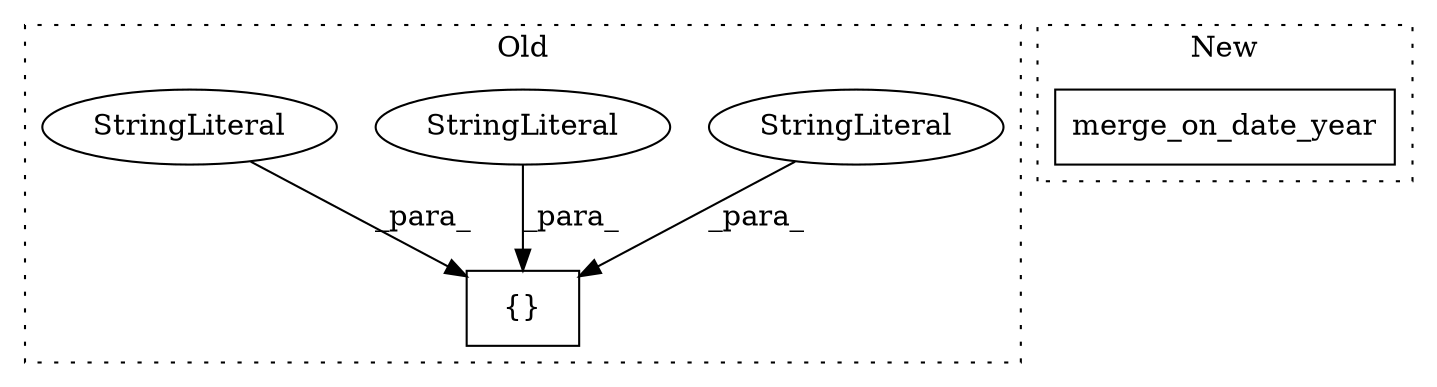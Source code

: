 digraph G {
subgraph cluster0 {
1 [label="{}" a="4" s="7710,7837" l="1,1" shape="box"];
3 [label="StringLiteral" a="45" s="7761" l="17" shape="ellipse"];
4 [label="StringLiteral" a="45" s="7779" l="18" shape="ellipse"];
5 [label="StringLiteral" a="45" s="7816" l="21" shape="ellipse"];
label = "Old";
style="dotted";
}
subgraph cluster1 {
2 [label="merge_on_date_year" a="32" s="7252,7457" l="19,1" shape="box"];
label = "New";
style="dotted";
}
3 -> 1 [label="_para_"];
4 -> 1 [label="_para_"];
5 -> 1 [label="_para_"];
}